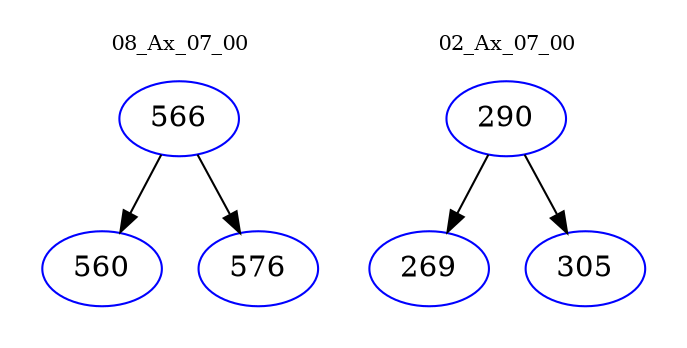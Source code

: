 digraph{
subgraph cluster_0 {
color = white
label = "08_Ax_07_00";
fontsize=10;
T0_566 [label="566", color="blue"]
T0_566 -> T0_560 [color="black"]
T0_560 [label="560", color="blue"]
T0_566 -> T0_576 [color="black"]
T0_576 [label="576", color="blue"]
}
subgraph cluster_1 {
color = white
label = "02_Ax_07_00";
fontsize=10;
T1_290 [label="290", color="blue"]
T1_290 -> T1_269 [color="black"]
T1_269 [label="269", color="blue"]
T1_290 -> T1_305 [color="black"]
T1_305 [label="305", color="blue"]
}
}
